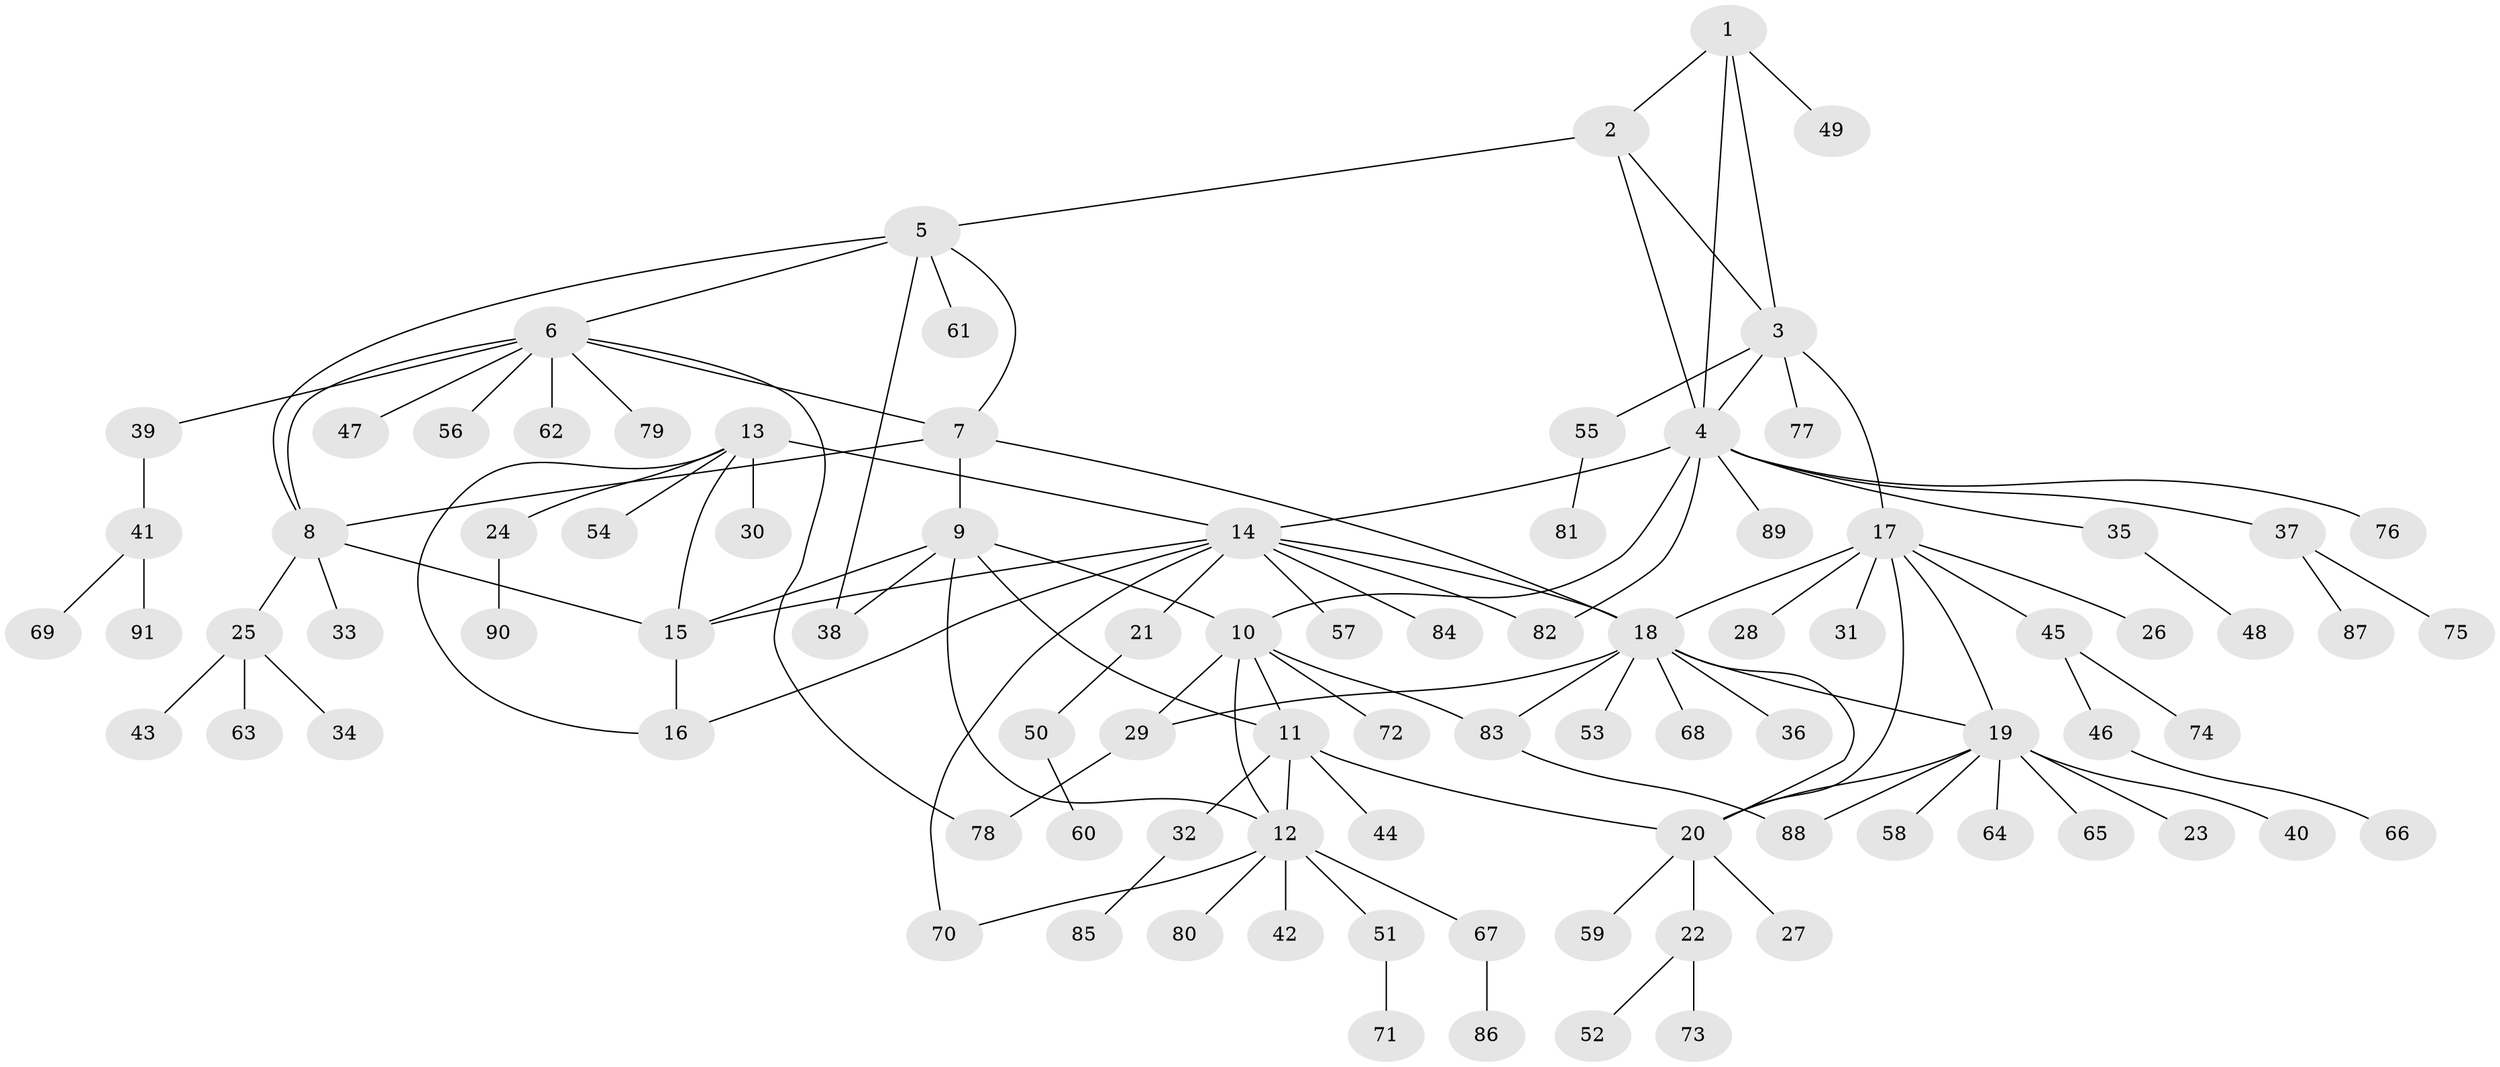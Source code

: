 // coarse degree distribution, {6: 0.044444444444444446, 12: 0.022222222222222223, 4: 0.044444444444444446, 10: 0.022222222222222223, 11: 0.022222222222222223, 7: 0.022222222222222223, 2: 0.06666666666666667, 3: 0.044444444444444446, 1: 0.7111111111111111}
// Generated by graph-tools (version 1.1) at 2025/19/03/04/25 18:19:37]
// undirected, 91 vertices, 118 edges
graph export_dot {
graph [start="1"]
  node [color=gray90,style=filled];
  1;
  2;
  3;
  4;
  5;
  6;
  7;
  8;
  9;
  10;
  11;
  12;
  13;
  14;
  15;
  16;
  17;
  18;
  19;
  20;
  21;
  22;
  23;
  24;
  25;
  26;
  27;
  28;
  29;
  30;
  31;
  32;
  33;
  34;
  35;
  36;
  37;
  38;
  39;
  40;
  41;
  42;
  43;
  44;
  45;
  46;
  47;
  48;
  49;
  50;
  51;
  52;
  53;
  54;
  55;
  56;
  57;
  58;
  59;
  60;
  61;
  62;
  63;
  64;
  65;
  66;
  67;
  68;
  69;
  70;
  71;
  72;
  73;
  74;
  75;
  76;
  77;
  78;
  79;
  80;
  81;
  82;
  83;
  84;
  85;
  86;
  87;
  88;
  89;
  90;
  91;
  1 -- 2;
  1 -- 3;
  1 -- 4;
  1 -- 49;
  2 -- 3;
  2 -- 4;
  2 -- 5;
  3 -- 4;
  3 -- 17;
  3 -- 55;
  3 -- 77;
  4 -- 10;
  4 -- 14;
  4 -- 35;
  4 -- 37;
  4 -- 76;
  4 -- 82;
  4 -- 89;
  5 -- 6;
  5 -- 7;
  5 -- 8;
  5 -- 38;
  5 -- 61;
  6 -- 7;
  6 -- 8;
  6 -- 39;
  6 -- 47;
  6 -- 56;
  6 -- 62;
  6 -- 78;
  6 -- 79;
  7 -- 8;
  7 -- 9;
  7 -- 18;
  8 -- 15;
  8 -- 25;
  8 -- 33;
  9 -- 10;
  9 -- 11;
  9 -- 12;
  9 -- 15;
  9 -- 38;
  10 -- 11;
  10 -- 12;
  10 -- 29;
  10 -- 72;
  10 -- 83;
  11 -- 12;
  11 -- 20;
  11 -- 32;
  11 -- 44;
  12 -- 42;
  12 -- 51;
  12 -- 67;
  12 -- 70;
  12 -- 80;
  13 -- 14;
  13 -- 15;
  13 -- 16;
  13 -- 24;
  13 -- 30;
  13 -- 54;
  14 -- 15;
  14 -- 16;
  14 -- 18;
  14 -- 21;
  14 -- 57;
  14 -- 70;
  14 -- 82;
  14 -- 84;
  15 -- 16;
  17 -- 18;
  17 -- 19;
  17 -- 20;
  17 -- 26;
  17 -- 28;
  17 -- 31;
  17 -- 45;
  18 -- 19;
  18 -- 20;
  18 -- 29;
  18 -- 36;
  18 -- 53;
  18 -- 68;
  18 -- 83;
  19 -- 20;
  19 -- 23;
  19 -- 40;
  19 -- 58;
  19 -- 64;
  19 -- 65;
  19 -- 88;
  20 -- 22;
  20 -- 27;
  20 -- 59;
  21 -- 50;
  22 -- 52;
  22 -- 73;
  24 -- 90;
  25 -- 34;
  25 -- 43;
  25 -- 63;
  29 -- 78;
  32 -- 85;
  35 -- 48;
  37 -- 75;
  37 -- 87;
  39 -- 41;
  41 -- 69;
  41 -- 91;
  45 -- 46;
  45 -- 74;
  46 -- 66;
  50 -- 60;
  51 -- 71;
  55 -- 81;
  67 -- 86;
  83 -- 88;
}
